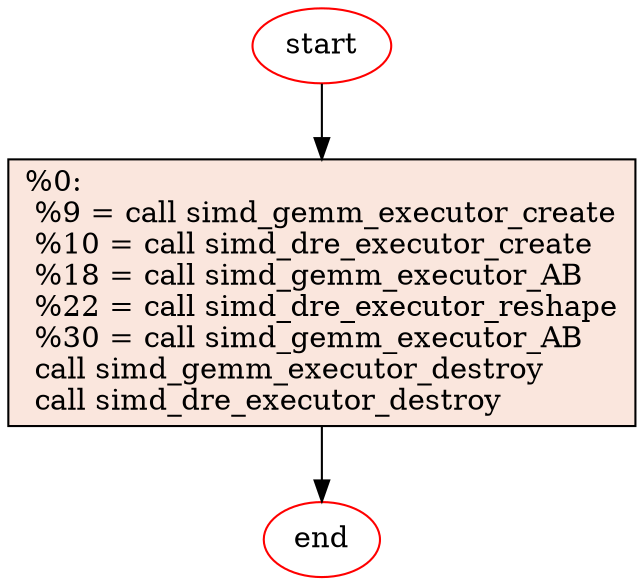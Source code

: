 digraph "foo" {
	node_0001[shape=record, style=filled, fillcolor="#f3c7b170", label="{%0:\l %9 = call simd_gemm_executor_create\l %10 = call simd_dre_executor_create\l %18 = call simd_gemm_executor_AB\l %22 = call simd_dre_executor_reshape\l %30 = call simd_gemm_executor_AB\l call simd_gemm_executor_destroy\l call simd_dre_executor_destroy\l}"]
	start[shape=ellipse, label="start", color=red]
	end[shape=ellipse, label="end", color=red]
	start -> node_0001 
	node_0001 -> end 
}
